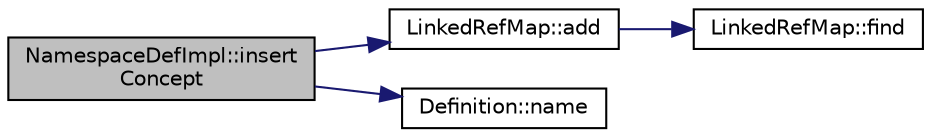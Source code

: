 digraph "NamespaceDefImpl::insertConcept"
{
 // LATEX_PDF_SIZE
  edge [fontname="Helvetica",fontsize="10",labelfontname="Helvetica",labelfontsize="10"];
  node [fontname="Helvetica",fontsize="10",shape=record];
  rankdir="LR";
  Node1 [label="NamespaceDefImpl::insert\lConcept",height=0.2,width=0.4,color="black", fillcolor="grey75", style="filled", fontcolor="black",tooltip=" "];
  Node1 -> Node2 [color="midnightblue",fontsize="10",style="solid"];
  Node2 [label="LinkedRefMap::add",height=0.2,width=0.4,color="black", fillcolor="white", style="filled",URL="$classLinkedRefMap.html#a273fe87b60116a378346a858e11e4b6e",tooltip=" "];
  Node2 -> Node3 [color="midnightblue",fontsize="10",style="solid"];
  Node3 [label="LinkedRefMap::find",height=0.2,width=0.4,color="black", fillcolor="white", style="filled",URL="$classLinkedRefMap.html#a9f6506fe8d15e7f43f61929560a3c377",tooltip=" "];
  Node1 -> Node4 [color="midnightblue",fontsize="10",style="solid"];
  Node4 [label="Definition::name",height=0.2,width=0.4,color="black", fillcolor="white", style="filled",URL="$classDefinition.html#a9374fedd7f64fea7e0e164302d1a9e61",tooltip=" "];
}
